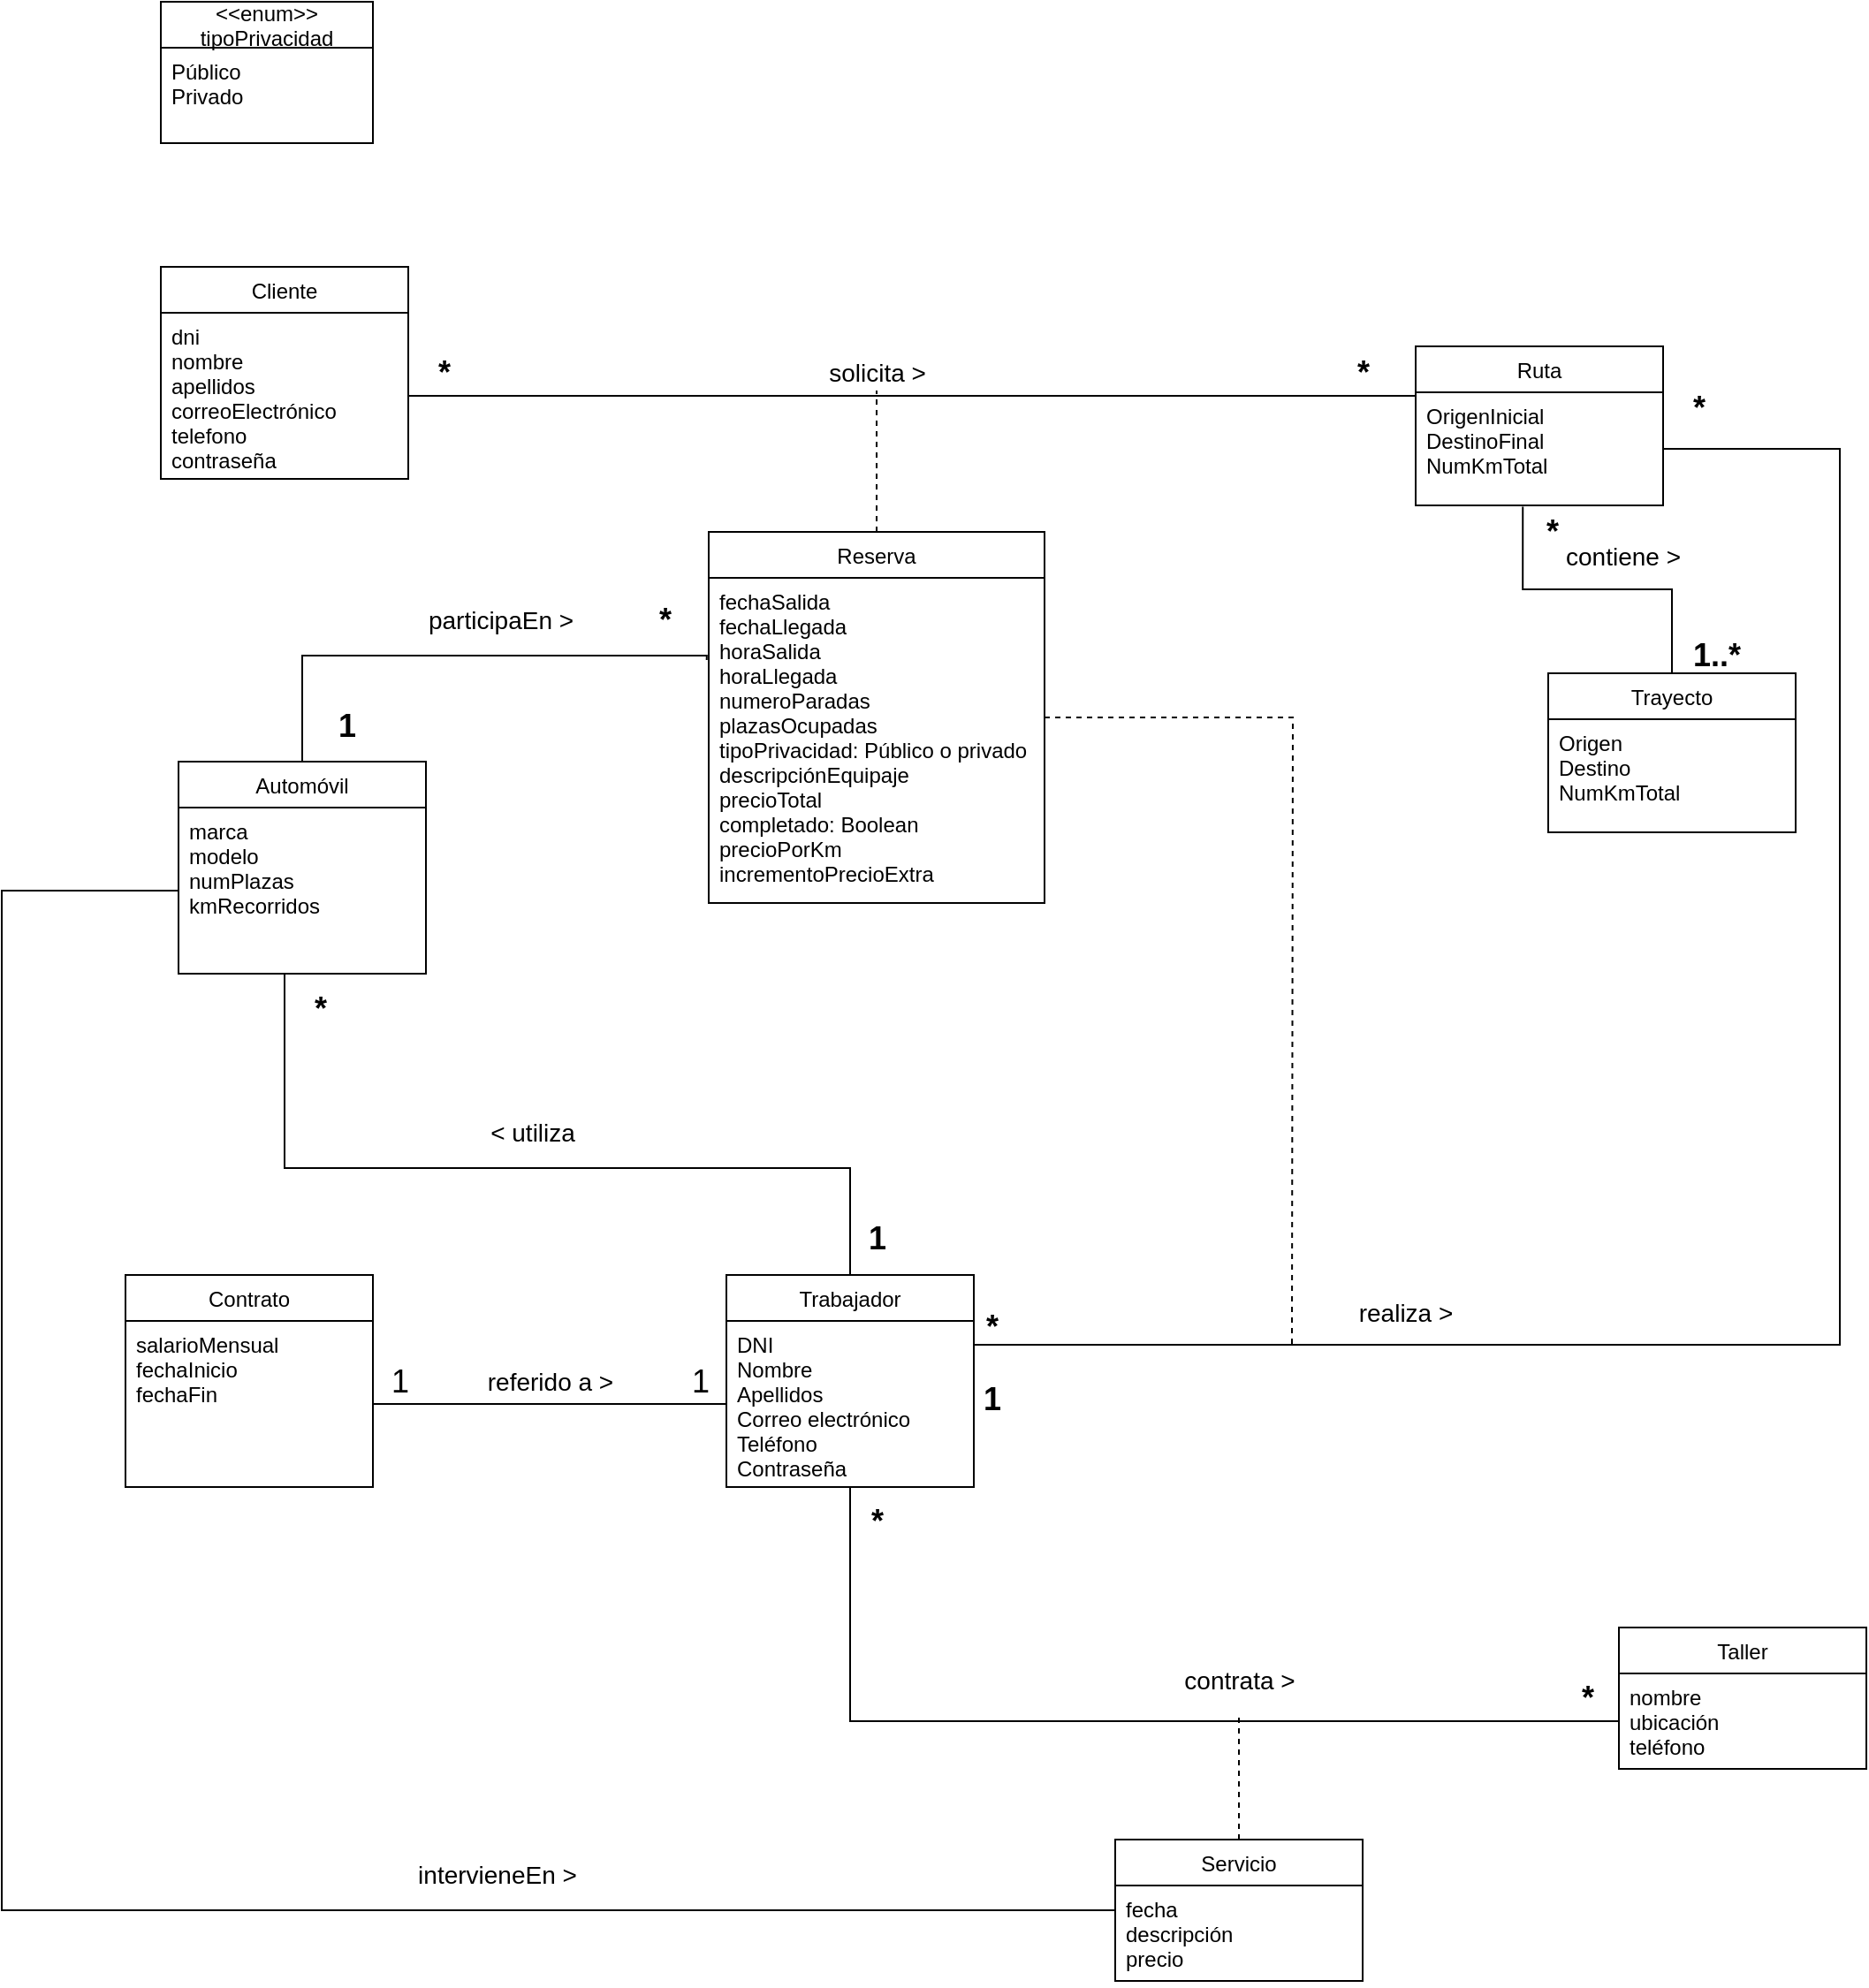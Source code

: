 <mxfile version="13.9.2" type="device"><diagram id="LqbnjOXyxjG4reTp5Xop" name="Page-1"><mxGraphModel dx="3027" dy="982" grid="1" gridSize="10" guides="1" tooltips="1" connect="1" arrows="1" fold="1" page="1" pageScale="1" pageWidth="827" pageHeight="1169" math="0" shadow="0"><root><mxCell id="0"/><mxCell id="1" parent="0"/><mxCell id="yNlwHRL9ymB5Uav7mxj8-1" value="Cliente" style="swimlane;fontStyle=0;childLayout=stackLayout;horizontal=1;startSize=26;fillColor=none;horizontalStack=0;resizeParent=1;resizeParentMax=0;resizeLast=0;collapsible=1;marginBottom=0;" parent="1" vertex="1"><mxGeometry x="50" y="180" width="140" height="120" as="geometry"/></mxCell><mxCell id="yNlwHRL9ymB5Uav7mxj8-2" value="dni&#10;nombre&#10;apellidos&#10;correoElectrónico&#10;telefono&#10;contraseña" style="text;strokeColor=none;fillColor=none;align=left;verticalAlign=top;spacingLeft=4;spacingRight=4;overflow=hidden;rotatable=0;points=[[0,0.5],[1,0.5]];portConstraint=eastwest;" parent="yNlwHRL9ymB5Uav7mxj8-1" vertex="1"><mxGeometry y="26" width="140" height="94" as="geometry"/></mxCell><mxCell id="yNlwHRL9ymB5Uav7mxj8-3" value="Ruta" style="swimlane;fontStyle=0;childLayout=stackLayout;horizontal=1;startSize=26;fillColor=none;horizontalStack=0;resizeParent=1;resizeParentMax=0;resizeLast=0;collapsible=1;marginBottom=0;" parent="1" vertex="1"><mxGeometry x="760" y="225" width="140" height="90" as="geometry"><mxRectangle x="770" y="225" width="60" height="26" as="alternateBounds"/></mxGeometry></mxCell><mxCell id="yNlwHRL9ymB5Uav7mxj8-4" value="OrigenInicial&#10;DestinoFinal&#10;NumKmTotal" style="text;strokeColor=none;fillColor=none;align=left;verticalAlign=top;spacingLeft=4;spacingRight=4;overflow=hidden;rotatable=0;points=[[0,0.5],[1,0.5]];portConstraint=eastwest;" parent="yNlwHRL9ymB5Uav7mxj8-3" vertex="1"><mxGeometry y="26" width="140" height="64" as="geometry"/></mxCell><mxCell id="yNlwHRL9ymB5Uav7mxj8-5" value="&lt;&lt;enum&gt;&gt;&#10;tipoPrivacidad" style="swimlane;fontStyle=0;childLayout=stackLayout;horizontal=1;startSize=26;fillColor=none;horizontalStack=0;resizeParent=1;resizeParentMax=0;resizeLast=0;collapsible=1;marginBottom=0;" parent="1" vertex="1"><mxGeometry x="50" y="30" width="120" height="80" as="geometry"/></mxCell><mxCell id="yNlwHRL9ymB5Uav7mxj8-6" value="Público&#10;Privado" style="text;strokeColor=none;fillColor=none;align=left;verticalAlign=top;spacingLeft=4;spacingRight=4;overflow=hidden;rotatable=0;points=[[0,0.5],[1,0.5]];portConstraint=eastwest;" parent="yNlwHRL9ymB5Uav7mxj8-5" vertex="1"><mxGeometry y="26" width="120" height="54" as="geometry"/></mxCell><mxCell id="yNlwHRL9ymB5Uav7mxj8-7" style="edgeStyle=orthogonalEdgeStyle;rounded=0;orthogonalLoop=1;jettySize=auto;html=1;entryX=1;entryY=0.5;entryDx=0;entryDy=0;startArrow=none;startFill=0;startSize=16;endArrow=none;endFill=0;strokeColor=#000000;strokeWidth=1;" parent="1" source="yNlwHRL9ymB5Uav7mxj8-9" target="yNlwHRL9ymB5Uav7mxj8-4" edge="1"><mxGeometry relative="1" as="geometry"><mxPoint x="435.19" y="619.998" as="targetPoint"/><Array as="points"><mxPoint x="1000" y="790"/><mxPoint x="1000" y="283"/></Array></mxGeometry></mxCell><mxCell id="yNlwHRL9ymB5Uav7mxj8-8" style="edgeStyle=orthogonalEdgeStyle;rounded=0;orthogonalLoop=1;jettySize=auto;html=1;startArrow=none;startFill=0;startSize=16;endArrow=none;endFill=0;strokeColor=#000000;strokeWidth=1;" parent="1" source="yNlwHRL9ymB5Uav7mxj8-9" target="yNlwHRL9ymB5Uav7mxj8-21" edge="1"><mxGeometry relative="1" as="geometry"><mxPoint x="120" y="590" as="targetPoint"/><Array as="points"><mxPoint x="440" y="690"/><mxPoint x="120" y="690"/></Array></mxGeometry></mxCell><mxCell id="rDAFbC43r-NZ2ZNl2lCa-18" style="edgeStyle=orthogonalEdgeStyle;rounded=0;orthogonalLoop=1;jettySize=auto;html=1;entryX=0;entryY=0.5;entryDx=0;entryDy=0;endArrow=none;endFill=0;" edge="1" parent="1" source="yNlwHRL9ymB5Uav7mxj8-9" target="rDAFbC43r-NZ2ZNl2lCa-12"><mxGeometry relative="1" as="geometry"/></mxCell><mxCell id="yNlwHRL9ymB5Uav7mxj8-9" value="Trabajador" style="swimlane;fontStyle=0;childLayout=stackLayout;horizontal=1;startSize=26;fillColor=none;horizontalStack=0;resizeParent=1;resizeParentMax=0;resizeLast=0;collapsible=1;marginBottom=0;" parent="1" vertex="1"><mxGeometry x="370" y="750.52" width="140" height="120" as="geometry"/></mxCell><mxCell id="yNlwHRL9ymB5Uav7mxj8-10" value="DNI&#10;Nombre&#10;Apellidos&#10;Correo electrónico&#10;Teléfono&#10;Contraseña" style="text;strokeColor=none;fillColor=none;align=left;verticalAlign=top;spacingLeft=4;spacingRight=4;overflow=hidden;rotatable=0;points=[[0,0.5],[1,0.5]];portConstraint=eastwest;" parent="yNlwHRL9ymB5Uav7mxj8-9" vertex="1"><mxGeometry y="26" width="140" height="94" as="geometry"/></mxCell><mxCell id="yNlwHRL9ymB5Uav7mxj8-11" value="Contrato" style="swimlane;fontStyle=0;childLayout=stackLayout;horizontal=1;startSize=26;fillColor=none;horizontalStack=0;resizeParent=1;resizeParentMax=0;resizeLast=0;collapsible=1;marginBottom=0;" parent="1" vertex="1"><mxGeometry x="30" y="750.52" width="140" height="120" as="geometry"/></mxCell><mxCell id="yNlwHRL9ymB5Uav7mxj8-12" value="salarioMensual&#10;fechaInicio&#10;fechaFin&#10;" style="text;strokeColor=none;fillColor=none;align=left;verticalAlign=top;spacingLeft=4;spacingRight=4;overflow=hidden;rotatable=0;points=[[0,0.5],[1,0.5]];portConstraint=eastwest;" parent="yNlwHRL9ymB5Uav7mxj8-11" vertex="1"><mxGeometry y="26" width="140" height="94" as="geometry"/></mxCell><mxCell id="yNlwHRL9ymB5Uav7mxj8-13" style="edgeStyle=orthogonalEdgeStyle;rounded=0;orthogonalLoop=1;jettySize=auto;html=1;endArrow=none;endFill=0;strokeColor=#000000;" parent="1" source="yNlwHRL9ymB5Uav7mxj8-10" target="yNlwHRL9ymB5Uav7mxj8-12" edge="1"><mxGeometry relative="1" as="geometry"/></mxCell><mxCell id="yNlwHRL9ymB5Uav7mxj8-14" style="edgeStyle=orthogonalEdgeStyle;rounded=0;orthogonalLoop=1;jettySize=auto;html=1;entryX=0.433;entryY=1.012;entryDx=0;entryDy=0;entryPerimeter=0;endArrow=none;endFill=0;" parent="1" source="yNlwHRL9ymB5Uav7mxj8-15" target="yNlwHRL9ymB5Uav7mxj8-4" edge="1"><mxGeometry relative="1" as="geometry"/></mxCell><mxCell id="yNlwHRL9ymB5Uav7mxj8-15" value="Trayecto" style="swimlane;fontStyle=0;childLayout=stackLayout;horizontal=1;startSize=26;fillColor=none;horizontalStack=0;resizeParent=1;resizeParentMax=0;resizeLast=0;collapsible=1;marginBottom=0;" parent="1" vertex="1"><mxGeometry x="835" y="410" width="140" height="90" as="geometry"><mxRectangle x="770" y="225" width="60" height="26" as="alternateBounds"/></mxGeometry></mxCell><mxCell id="yNlwHRL9ymB5Uav7mxj8-16" value="Origen&#10;Destino&#10;NumKmTotal" style="text;strokeColor=none;fillColor=none;align=left;verticalAlign=top;spacingLeft=4;spacingRight=4;overflow=hidden;rotatable=0;points=[[0,0.5],[1,0.5]];portConstraint=eastwest;" parent="yNlwHRL9ymB5Uav7mxj8-15" vertex="1"><mxGeometry y="26" width="140" height="64" as="geometry"/></mxCell><mxCell id="yNlwHRL9ymB5Uav7mxj8-17" value="&lt;font style=&quot;font-size: 14px&quot;&gt;referido a &amp;gt;&lt;/font&gt;" style="edgeLabel;html=1;align=center;verticalAlign=middle;resizable=0;points=[];" parent="1" vertex="1" connectable="0"><mxGeometry x="270" y="810.52" as="geometry"/></mxCell><mxCell id="yNlwHRL9ymB5Uav7mxj8-18" value="&lt;font style=&quot;font-size: 18px&quot;&gt;1&lt;/font&gt;" style="text;html=1;align=center;verticalAlign=middle;resizable=0;points=[];autosize=1;" parent="1" vertex="1"><mxGeometry x="340" y="800.52" width="30" height="20" as="geometry"/></mxCell><mxCell id="yNlwHRL9ymB5Uav7mxj8-19" value="&lt;font style=&quot;font-size: 18px&quot;&gt;1&lt;/font&gt;" style="text;html=1;align=center;verticalAlign=middle;resizable=0;points=[];autosize=1;" parent="1" vertex="1"><mxGeometry x="170" y="800.52" width="30" height="20" as="geometry"/></mxCell><mxCell id="rDAFbC43r-NZ2ZNl2lCa-1" style="edgeStyle=orthogonalEdgeStyle;rounded=0;orthogonalLoop=1;jettySize=auto;html=1;entryX=-0.006;entryY=0.253;entryDx=0;entryDy=0;entryPerimeter=0;endArrow=none;endFill=0;" edge="1" parent="1" source="yNlwHRL9ymB5Uav7mxj8-20" target="yNlwHRL9ymB5Uav7mxj8-25"><mxGeometry relative="1" as="geometry"><Array as="points"><mxPoint x="130" y="400"/></Array></mxGeometry></mxCell><mxCell id="yNlwHRL9ymB5Uav7mxj8-20" value="Automóvil" style="swimlane;fontStyle=0;childLayout=stackLayout;horizontal=1;startSize=26;fillColor=none;horizontalStack=0;resizeParent=1;resizeParentMax=0;resizeLast=0;collapsible=1;marginBottom=0;" parent="1" vertex="1"><mxGeometry x="60" y="460" width="140" height="120" as="geometry"/></mxCell><mxCell id="yNlwHRL9ymB5Uav7mxj8-21" value="marca&#10;modelo&#10;numPlazas&#10;kmRecorridos" style="text;strokeColor=none;fillColor=none;align=left;verticalAlign=top;spacingLeft=4;spacingRight=4;overflow=hidden;rotatable=0;points=[[0,0.5],[1,0.5]];portConstraint=eastwest;" parent="yNlwHRL9ymB5Uav7mxj8-20" vertex="1"><mxGeometry y="26" width="140" height="94" as="geometry"/></mxCell><mxCell id="yNlwHRL9ymB5Uav7mxj8-22" style="edgeStyle=orthogonalEdgeStyle;rounded=0;orthogonalLoop=1;jettySize=auto;html=1;startArrow=none;startFill=0;startSize=16;endArrow=none;endFill=0;strokeColor=#000000;strokeWidth=1;dashed=1;" parent="1" source="yNlwHRL9ymB5Uav7mxj8-24" edge="1"><mxGeometry relative="1" as="geometry"><mxPoint x="455" y="250" as="targetPoint"/></mxGeometry></mxCell><mxCell id="yNlwHRL9ymB5Uav7mxj8-23" style="edgeStyle=orthogonalEdgeStyle;rounded=0;orthogonalLoop=1;jettySize=auto;html=1;dashed=1;startArrow=none;startFill=0;startSize=16;endArrow=none;endFill=0;strokeColor=#000000;strokeWidth=1;" parent="1" source="yNlwHRL9ymB5Uav7mxj8-24" edge="1"><mxGeometry relative="1" as="geometry"><mxPoint x="690" y="790" as="targetPoint"/></mxGeometry></mxCell><mxCell id="yNlwHRL9ymB5Uav7mxj8-24" value="Reserva" style="swimlane;fontStyle=0;childLayout=stackLayout;horizontal=1;startSize=26;fillColor=none;horizontalStack=0;resizeParent=1;resizeParentMax=0;resizeLast=0;collapsible=1;marginBottom=0;" parent="1" vertex="1"><mxGeometry x="360" y="330" width="190" height="210" as="geometry"/></mxCell><mxCell id="yNlwHRL9ymB5Uav7mxj8-25" value="fechaSalida&#10;fechaLlegada&#10;horaSalida&#10;horaLlegada&#10;numeroParadas&#10;plazasOcupadas&#10;tipoPrivacidad: Público o privado&#10;descripciónEquipaje&#10;precioTotal&#10;completado: Boolean&#10;precioPorKm&#10;incrementoPrecioExtra" style="text;strokeColor=none;fillColor=none;align=left;verticalAlign=top;spacingLeft=4;spacingRight=4;overflow=hidden;rotatable=0;points=[[0,0.5],[1,0.5]];portConstraint=eastwest;" parent="yNlwHRL9ymB5Uav7mxj8-24" vertex="1"><mxGeometry y="26" width="190" height="184" as="geometry"/></mxCell><mxCell id="yNlwHRL9ymB5Uav7mxj8-26" style="edgeStyle=orthogonalEdgeStyle;rounded=0;orthogonalLoop=1;jettySize=auto;html=1;startArrow=none;startFill=0;startSize=16;endArrow=none;endFill=0;strokeColor=#000000;strokeWidth=1;entryX=0;entryY=0.031;entryDx=0;entryDy=0;entryPerimeter=0;" parent="1" source="yNlwHRL9ymB5Uav7mxj8-2" target="yNlwHRL9ymB5Uav7mxj8-4" edge="1"><mxGeometry relative="1" as="geometry"><mxPoint x="750" y="253" as="targetPoint"/></mxGeometry></mxCell><mxCell id="yNlwHRL9ymB5Uav7mxj8-27" value="&lt;span style=&quot;font-size: 14px&quot;&gt;solicita &amp;gt;&lt;/span&gt;" style="edgeLabel;html=1;align=center;verticalAlign=middle;resizable=0;points=[];" parent="1" vertex="1" connectable="0"><mxGeometry x="455" y="240" as="geometry"/></mxCell><mxCell id="yNlwHRL9ymB5Uav7mxj8-28" value="&lt;font style=&quot;font-size: 18px&quot;&gt;&lt;b&gt;*&lt;/b&gt;&lt;/font&gt;" style="text;html=1;align=center;verticalAlign=middle;resizable=0;points=[];autosize=1;" parent="1" vertex="1"><mxGeometry x="200" y="230" width="20" height="20" as="geometry"/></mxCell><mxCell id="yNlwHRL9ymB5Uav7mxj8-29" value="&lt;font style=&quot;font-size: 18px&quot;&gt;&lt;b&gt;*&lt;/b&gt;&lt;/font&gt;" style="text;html=1;align=center;verticalAlign=middle;resizable=0;points=[];autosize=1;" parent="1" vertex="1"><mxGeometry x="720" y="230" width="20" height="20" as="geometry"/></mxCell><mxCell id="yNlwHRL9ymB5Uav7mxj8-30" value="&lt;span style=&quot;font-size: 14px&quot;&gt;realiza &amp;gt;&lt;/span&gt;" style="edgeLabel;html=1;align=center;verticalAlign=middle;resizable=0;points=[];" parent="1" vertex="1" connectable="0"><mxGeometry x="770" y="780" as="geometry"><mxPoint x="-16" y="-8" as="offset"/></mxGeometry></mxCell><mxCell id="yNlwHRL9ymB5Uav7mxj8-31" value="&lt;font style=&quot;font-size: 18px&quot;&gt;&lt;b&gt;*&lt;/b&gt;&lt;/font&gt;" style="text;html=1;align=center;verticalAlign=middle;resizable=0;points=[];autosize=1;" parent="1" vertex="1"><mxGeometry x="910" y="250" width="20" height="20" as="geometry"/></mxCell><mxCell id="yNlwHRL9ymB5Uav7mxj8-32" value="&lt;font style=&quot;font-size: 18px&quot;&gt;&lt;b&gt;*&lt;/b&gt;&lt;/font&gt;" style="text;html=1;align=center;verticalAlign=middle;resizable=0;points=[];autosize=1;" parent="1" vertex="1"><mxGeometry x="510" y="770" width="20" height="20" as="geometry"/></mxCell><mxCell id="yNlwHRL9ymB5Uav7mxj8-33" value="&lt;font style=&quot;font-size: 18px&quot;&gt;&lt;b&gt;*&lt;/b&gt;&lt;/font&gt;" style="text;html=1;align=center;verticalAlign=middle;resizable=0;points=[];autosize=1;" parent="1" vertex="1"><mxGeometry x="130" y="590" width="20" height="20" as="geometry"/></mxCell><mxCell id="yNlwHRL9ymB5Uav7mxj8-34" value="&lt;font style=&quot;font-size: 18px&quot;&gt;&lt;b&gt;1&lt;/b&gt;&lt;/font&gt;" style="text;html=1;align=center;verticalAlign=middle;resizable=0;points=[];autosize=1;" parent="1" vertex="1"><mxGeometry x="440" y="720" width="30" height="20" as="geometry"/></mxCell><mxCell id="yNlwHRL9ymB5Uav7mxj8-35" value="&lt;font style=&quot;font-size: 18px&quot;&gt;&lt;b&gt;*&lt;/b&gt;&lt;/font&gt;" style="text;html=1;align=center;verticalAlign=middle;resizable=0;points=[];autosize=1;" parent="1" vertex="1"><mxGeometry x="827" y="320" width="20" height="20" as="geometry"/></mxCell><mxCell id="yNlwHRL9ymB5Uav7mxj8-36" value="&lt;font style=&quot;font-size: 18px&quot;&gt;&lt;b&gt;1..*&lt;/b&gt;&lt;/font&gt;" style="text;html=1;align=center;verticalAlign=middle;resizable=0;points=[];autosize=1;" parent="1" vertex="1"><mxGeometry x="910" y="390" width="40" height="20" as="geometry"/></mxCell><mxCell id="yNlwHRL9ymB5Uav7mxj8-37" value="&lt;font style=&quot;font-size: 14px&quot;&gt;&amp;lt; utiliza&lt;/font&gt;" style="edgeLabel;html=1;align=center;verticalAlign=middle;resizable=0;points=[];" parent="1" vertex="1" connectable="0"><mxGeometry x="260" y="670" as="geometry"/></mxCell><mxCell id="yNlwHRL9ymB5Uav7mxj8-38" value="&lt;span style=&quot;font-size: 14px&quot;&gt;contiene &amp;gt;&lt;/span&gt;" style="edgeLabel;html=1;align=center;verticalAlign=middle;resizable=0;points=[];rotation=0;" parent="1" vertex="1" connectable="0"><mxGeometry x="875" y="350" as="geometry"><mxPoint x="2" y="-6" as="offset"/></mxGeometry></mxCell><mxCell id="rDAFbC43r-NZ2ZNl2lCa-2" value="&lt;font style=&quot;font-size: 14px&quot;&gt;participaEn &amp;gt;&lt;/font&gt;" style="edgeLabel;html=1;align=center;verticalAlign=middle;resizable=0;points=[];" vertex="1" connectable="0" parent="1"><mxGeometry x="250" y="380" as="geometry"><mxPoint x="-8" as="offset"/></mxGeometry></mxCell><mxCell id="rDAFbC43r-NZ2ZNl2lCa-3" value="&lt;font style=&quot;font-size: 18px&quot;&gt;&lt;b&gt;*&lt;/b&gt;&lt;/font&gt;" style="text;html=1;align=center;verticalAlign=middle;resizable=0;points=[];autosize=1;" vertex="1" parent="1"><mxGeometry x="325" y="370" width="20" height="20" as="geometry"/></mxCell><mxCell id="rDAFbC43r-NZ2ZNl2lCa-4" value="&lt;font style=&quot;font-size: 18px&quot;&gt;&lt;b&gt;1&lt;/b&gt;&lt;/font&gt;" style="text;html=1;align=center;verticalAlign=middle;resizable=0;points=[];autosize=1;" vertex="1" parent="1"><mxGeometry x="140" y="430" width="30" height="20" as="geometry"/></mxCell><mxCell id="rDAFbC43r-NZ2ZNl2lCa-10" value="&lt;font style=&quot;font-size: 18px&quot;&gt;&lt;b&gt;1&lt;/b&gt;&lt;/font&gt;" style="text;html=1;align=center;verticalAlign=middle;resizable=0;points=[];autosize=1;" vertex="1" parent="1"><mxGeometry x="505" y="810.52" width="30" height="20" as="geometry"/></mxCell><mxCell id="rDAFbC43r-NZ2ZNl2lCa-11" value="Taller" style="swimlane;fontStyle=0;childLayout=stackLayout;horizontal=1;startSize=26;fillColor=none;horizontalStack=0;resizeParent=1;resizeParentMax=0;resizeLast=0;collapsible=1;marginBottom=0;" vertex="1" parent="1"><mxGeometry x="875" y="950" width="140" height="80" as="geometry"/></mxCell><mxCell id="rDAFbC43r-NZ2ZNl2lCa-12" value="nombre&#10;ubicación&#10;teléfono" style="text;strokeColor=none;fillColor=none;align=left;verticalAlign=top;spacingLeft=4;spacingRight=4;overflow=hidden;rotatable=0;points=[[0,0.5],[1,0.5]];portConstraint=eastwest;" vertex="1" parent="rDAFbC43r-NZ2ZNl2lCa-11"><mxGeometry y="26" width="140" height="54" as="geometry"/></mxCell><mxCell id="rDAFbC43r-NZ2ZNl2lCa-21" style="edgeStyle=orthogonalEdgeStyle;rounded=0;orthogonalLoop=1;jettySize=auto;html=1;endArrow=none;endFill=0;dashed=1;" edge="1" parent="1" source="rDAFbC43r-NZ2ZNl2lCa-13"><mxGeometry relative="1" as="geometry"><mxPoint x="660" y="1000" as="targetPoint"/></mxGeometry></mxCell><mxCell id="rDAFbC43r-NZ2ZNl2lCa-13" value="Servicio" style="swimlane;fontStyle=0;childLayout=stackLayout;horizontal=1;startSize=26;fillColor=none;horizontalStack=0;resizeParent=1;resizeParentMax=0;resizeLast=0;collapsible=1;marginBottom=0;" vertex="1" parent="1"><mxGeometry x="590" y="1070" width="140" height="80" as="geometry"/></mxCell><mxCell id="rDAFbC43r-NZ2ZNl2lCa-14" value="fecha&#10;descripción&#10;precio" style="text;strokeColor=none;fillColor=none;align=left;verticalAlign=top;spacingLeft=4;spacingRight=4;overflow=hidden;rotatable=0;points=[[0,0.5],[1,0.5]];portConstraint=eastwest;" vertex="1" parent="rDAFbC43r-NZ2ZNl2lCa-13"><mxGeometry y="26" width="140" height="54" as="geometry"/></mxCell><mxCell id="rDAFbC43r-NZ2ZNl2lCa-19" value="&lt;font style=&quot;font-size: 18px&quot;&gt;&lt;b&gt;*&lt;/b&gt;&lt;/font&gt;" style="text;html=1;align=center;verticalAlign=middle;resizable=0;points=[];autosize=1;" vertex="1" parent="1"><mxGeometry x="445" y="880" width="20" height="20" as="geometry"/></mxCell><mxCell id="rDAFbC43r-NZ2ZNl2lCa-20" value="&lt;font style=&quot;font-size: 18px&quot;&gt;&lt;b&gt;*&lt;/b&gt;&lt;/font&gt;" style="text;html=1;align=center;verticalAlign=middle;resizable=0;points=[];autosize=1;" vertex="1" parent="1"><mxGeometry x="847" y="980" width="20" height="20" as="geometry"/></mxCell><mxCell id="rDAFbC43r-NZ2ZNl2lCa-22" value="&lt;font style=&quot;font-size: 14px&quot;&gt;contrata &amp;gt;&lt;/font&gt;" style="edgeLabel;html=1;align=center;verticalAlign=middle;resizable=0;points=[];" vertex="1" connectable="0" parent="1"><mxGeometry x="660" y="980" as="geometry"/></mxCell><mxCell id="rDAFbC43r-NZ2ZNl2lCa-23" style="edgeStyle=orthogonalEdgeStyle;rounded=0;orthogonalLoop=1;jettySize=auto;html=1;entryX=0;entryY=0.5;entryDx=0;entryDy=0;endArrow=none;endFill=0;" edge="1" parent="1" source="yNlwHRL9ymB5Uav7mxj8-21" target="rDAFbC43r-NZ2ZNl2lCa-14"><mxGeometry relative="1" as="geometry"><Array as="points"><mxPoint x="-40" y="533"/><mxPoint x="-40" y="1110"/><mxPoint x="590" y="1110"/></Array></mxGeometry></mxCell><mxCell id="rDAFbC43r-NZ2ZNl2lCa-24" value="&lt;font style=&quot;font-size: 14px&quot;&gt;intervieneEn &amp;gt;&lt;/font&gt;" style="edgeLabel;html=1;align=center;verticalAlign=middle;resizable=0;points=[];" vertex="1" connectable="0" parent="1"><mxGeometry x="240" y="1090" as="geometry"/></mxCell></root></mxGraphModel></diagram></mxfile>